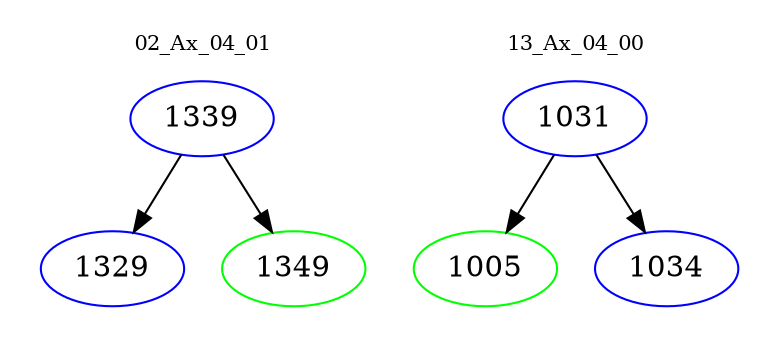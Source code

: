 digraph{
subgraph cluster_0 {
color = white
label = "02_Ax_04_01";
fontsize=10;
T0_1339 [label="1339", color="blue"]
T0_1339 -> T0_1329 [color="black"]
T0_1329 [label="1329", color="blue"]
T0_1339 -> T0_1349 [color="black"]
T0_1349 [label="1349", color="green"]
}
subgraph cluster_1 {
color = white
label = "13_Ax_04_00";
fontsize=10;
T1_1031 [label="1031", color="blue"]
T1_1031 -> T1_1005 [color="black"]
T1_1005 [label="1005", color="green"]
T1_1031 -> T1_1034 [color="black"]
T1_1034 [label="1034", color="blue"]
}
}
